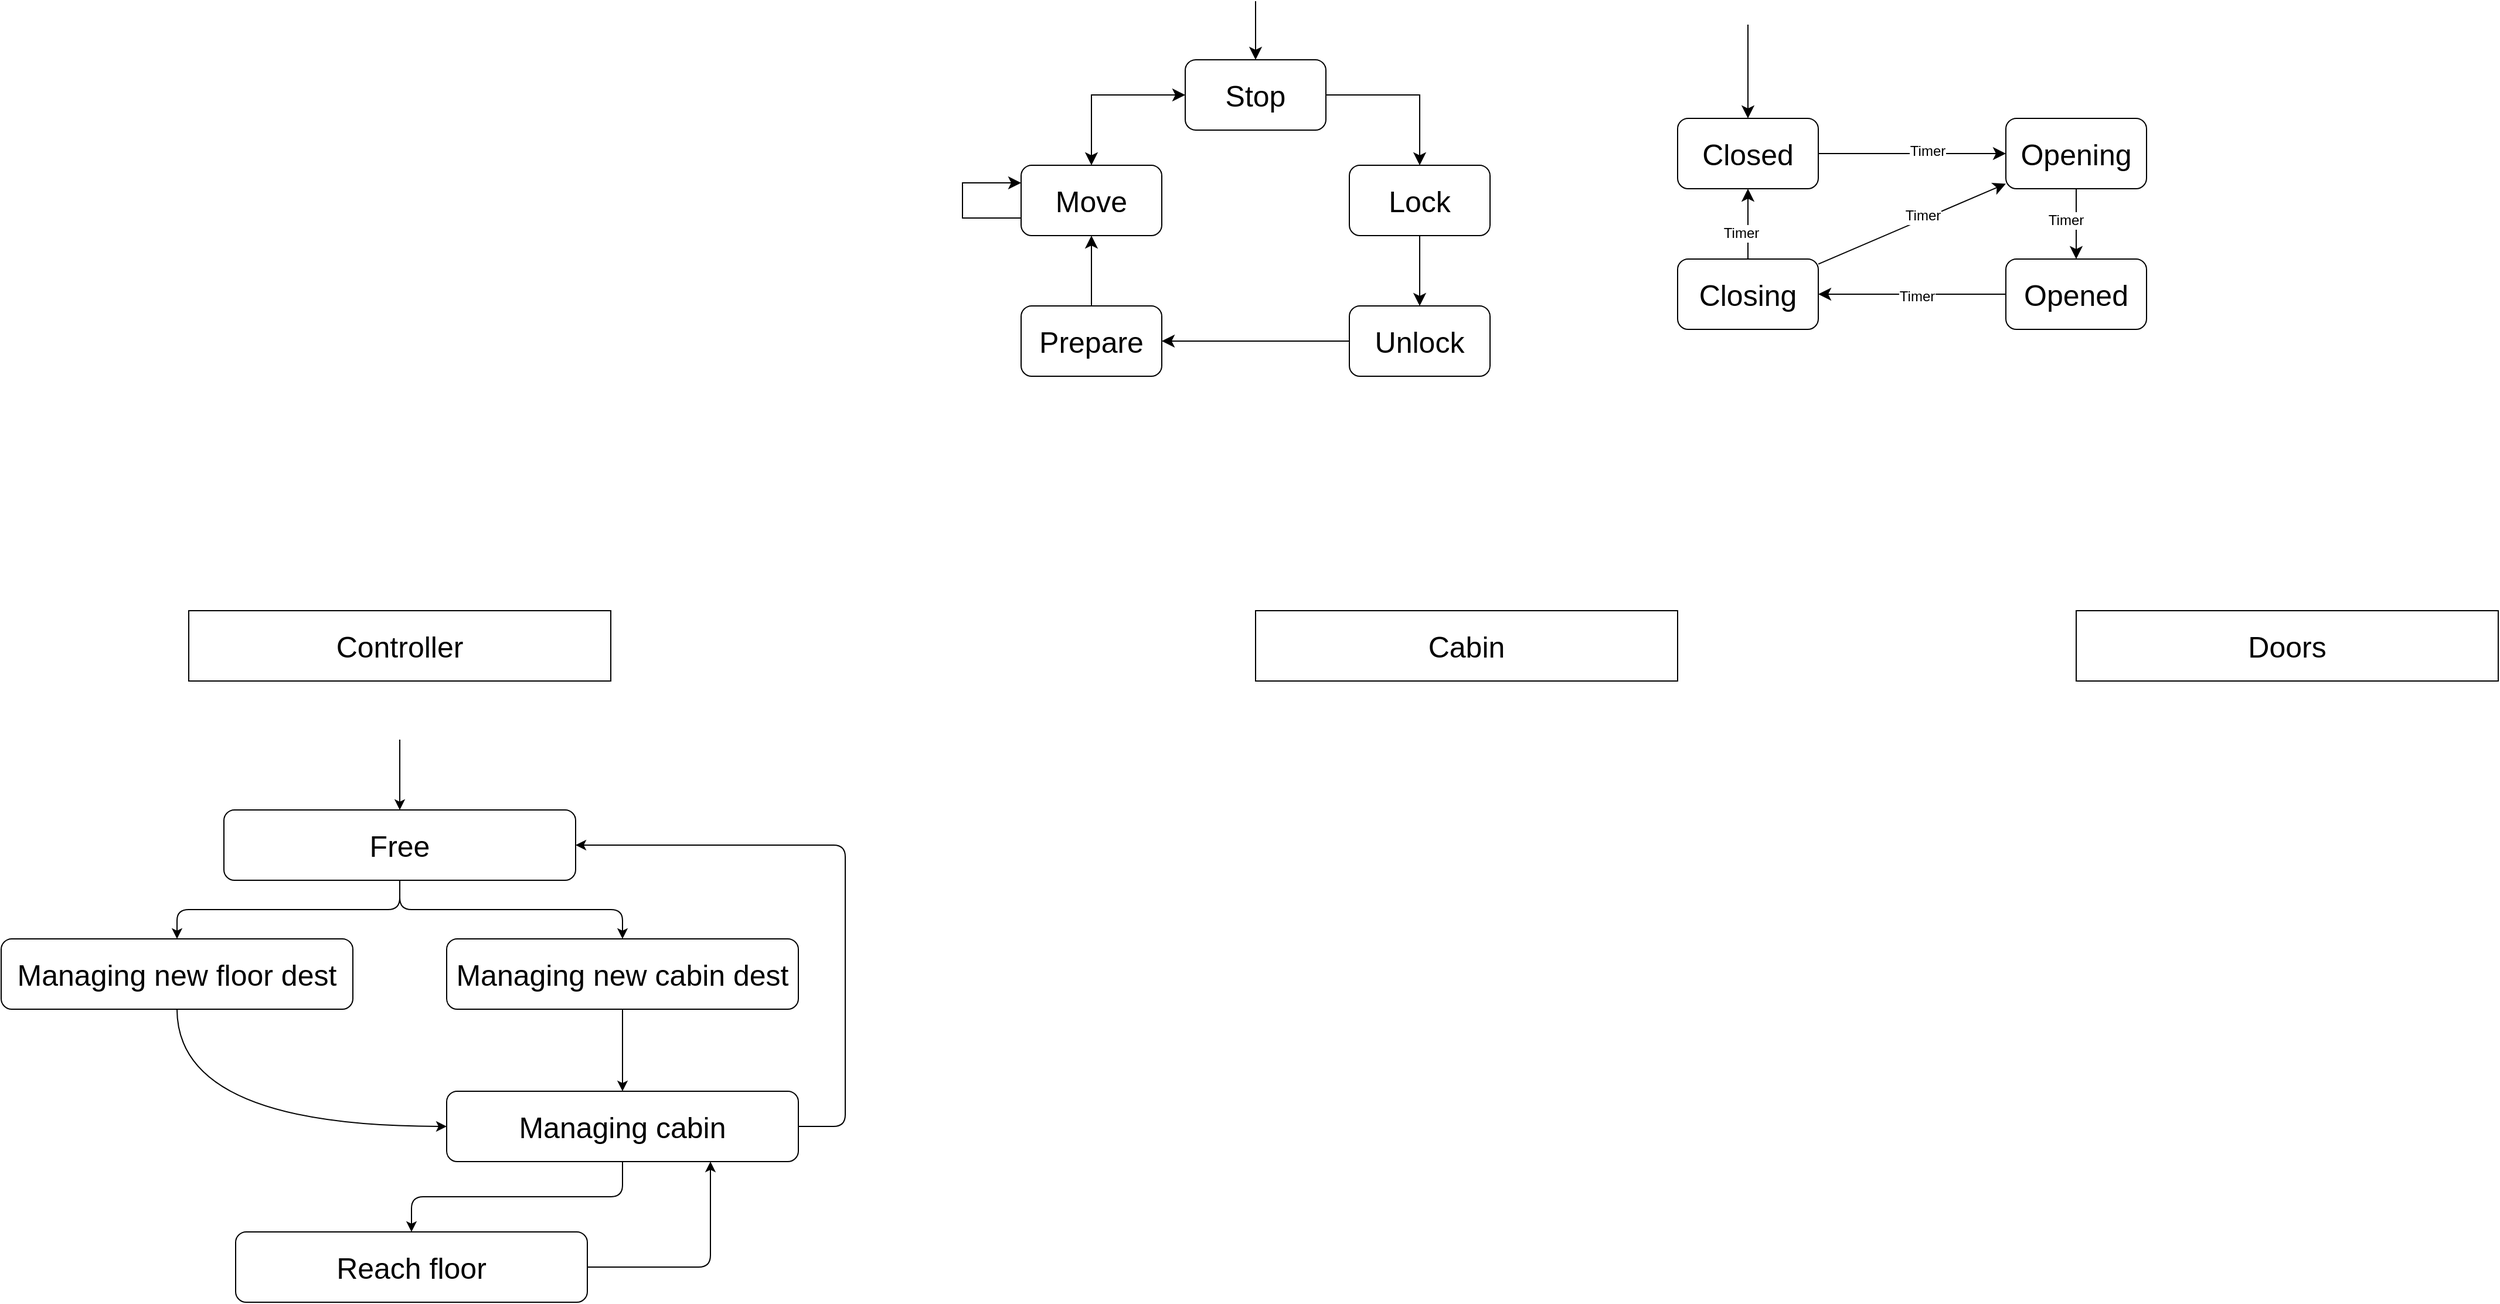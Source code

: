<mxfile version="24.5.1" type="device">
  <diagram name="Страница — 1" id="gug9YWVX5ZGK4OThJXDl">
    <mxGraphModel dx="1231" dy="727" grid="1" gridSize="10" guides="1" tooltips="1" connect="1" arrows="1" fold="1" page="1" pageScale="1" pageWidth="4000" pageHeight="2000" math="0" shadow="0">
      <root>
        <mxCell id="0" />
        <mxCell id="1" parent="0" />
        <mxCell id="VhRbGQZjsnHlF9N6oI5H-1" value="&lt;span style=&quot;font-size: 25px;&quot;&gt;Controller&lt;/span&gt;" style="rounded=0;whiteSpace=wrap;html=1;" parent="1" vertex="1">
          <mxGeometry x="660" y="980" width="360" height="60" as="geometry" />
        </mxCell>
        <mxCell id="VhRbGQZjsnHlF9N6oI5H-12" value="&lt;span style=&quot;font-size: 25px;&quot;&gt;Cabin&lt;/span&gt;" style="rounded=0;whiteSpace=wrap;html=1;" parent="1" vertex="1">
          <mxGeometry x="1570" y="980" width="360" height="60" as="geometry" />
        </mxCell>
        <mxCell id="VhRbGQZjsnHlF9N6oI5H-13" value="&lt;font style=&quot;font-size: 25px;&quot;&gt;Move&lt;/font&gt;" style="rounded=1;whiteSpace=wrap;html=1;" parent="1" vertex="1">
          <mxGeometry x="1370" y="600" width="120" height="60" as="geometry" />
        </mxCell>
        <mxCell id="VhRbGQZjsnHlF9N6oI5H-17" value="&lt;font style=&quot;font-size: 25px;&quot;&gt;Prepare&lt;/font&gt;" style="rounded=1;whiteSpace=wrap;html=1;" parent="1" vertex="1">
          <mxGeometry x="1370" y="720" width="120" height="60" as="geometry" />
        </mxCell>
        <mxCell id="VhRbGQZjsnHlF9N6oI5H-18" value="&lt;font style=&quot;font-size: 25px;&quot;&gt;Stop&lt;/font&gt;" style="rounded=1;whiteSpace=wrap;html=1;" parent="1" vertex="1">
          <mxGeometry x="1510" y="510" width="120" height="60" as="geometry" />
        </mxCell>
        <mxCell id="VhRbGQZjsnHlF9N6oI5H-19" value="&lt;font style=&quot;font-size: 25px;&quot;&gt;Lock&lt;/font&gt;" style="rounded=1;whiteSpace=wrap;html=1;" parent="1" vertex="1">
          <mxGeometry x="1650" y="600" width="120" height="60" as="geometry" />
        </mxCell>
        <mxCell id="VhRbGQZjsnHlF9N6oI5H-20" value="&lt;font style=&quot;font-size: 25px;&quot;&gt;Unlock&lt;/font&gt;" style="rounded=1;whiteSpace=wrap;html=1;" parent="1" vertex="1">
          <mxGeometry x="1650" y="720" width="120" height="60" as="geometry" />
        </mxCell>
        <mxCell id="VhRbGQZjsnHlF9N6oI5H-21" value="" style="endArrow=classic;html=1;rounded=0;fontSize=12;startSize=8;endSize=8;exitX=1;exitY=0.5;exitDx=0;exitDy=0;entryX=0.5;entryY=0;entryDx=0;entryDy=0;edgeStyle=orthogonalEdgeStyle;" parent="1" source="VhRbGQZjsnHlF9N6oI5H-18" target="VhRbGQZjsnHlF9N6oI5H-19" edge="1">
          <mxGeometry width="50" height="50" relative="1" as="geometry">
            <mxPoint x="1460" y="620" as="sourcePoint" />
            <mxPoint x="1510" y="570" as="targetPoint" />
          </mxGeometry>
        </mxCell>
        <mxCell id="VhRbGQZjsnHlF9N6oI5H-22" value="" style="endArrow=classic;html=1;rounded=0;fontSize=12;startSize=8;endSize=8;curved=1;" parent="1" source="VhRbGQZjsnHlF9N6oI5H-19" target="VhRbGQZjsnHlF9N6oI5H-20" edge="1">
          <mxGeometry width="50" height="50" relative="1" as="geometry">
            <mxPoint x="1460" y="620" as="sourcePoint" />
            <mxPoint x="1510" y="570" as="targetPoint" />
          </mxGeometry>
        </mxCell>
        <mxCell id="VhRbGQZjsnHlF9N6oI5H-23" value="" style="endArrow=classic;html=1;rounded=0;fontSize=12;startSize=8;endSize=8;curved=1;" parent="1" source="VhRbGQZjsnHlF9N6oI5H-20" target="VhRbGQZjsnHlF9N6oI5H-17" edge="1">
          <mxGeometry width="50" height="50" relative="1" as="geometry">
            <mxPoint x="1460" y="620" as="sourcePoint" />
            <mxPoint x="1510" y="570" as="targetPoint" />
          </mxGeometry>
        </mxCell>
        <mxCell id="VhRbGQZjsnHlF9N6oI5H-24" value="" style="endArrow=classic;html=1;rounded=0;fontSize=12;startSize=8;endSize=8;curved=1;" parent="1" source="VhRbGQZjsnHlF9N6oI5H-17" target="VhRbGQZjsnHlF9N6oI5H-13" edge="1">
          <mxGeometry width="50" height="50" relative="1" as="geometry">
            <mxPoint x="1460" y="620" as="sourcePoint" />
            <mxPoint x="1510" y="570" as="targetPoint" />
          </mxGeometry>
        </mxCell>
        <mxCell id="VhRbGQZjsnHlF9N6oI5H-25" value="" style="endArrow=classic;startArrow=classic;html=1;rounded=0;fontSize=12;startSize=8;endSize=8;edgeStyle=orthogonalEdgeStyle;" parent="1" source="VhRbGQZjsnHlF9N6oI5H-13" target="VhRbGQZjsnHlF9N6oI5H-18" edge="1">
          <mxGeometry width="50" height="50" relative="1" as="geometry">
            <mxPoint x="1400" y="570" as="sourcePoint" />
            <mxPoint x="1480" y="510" as="targetPoint" />
            <Array as="points">
              <mxPoint x="1430" y="540" />
            </Array>
          </mxGeometry>
        </mxCell>
        <mxCell id="VhRbGQZjsnHlF9N6oI5H-26" value="" style="endArrow=classic;html=1;rounded=0;fontSize=12;startSize=8;endSize=8;exitX=0;exitY=0.75;exitDx=0;exitDy=0;edgeStyle=orthogonalEdgeStyle;entryX=0;entryY=0.25;entryDx=0;entryDy=0;" parent="1" source="VhRbGQZjsnHlF9N6oI5H-13" target="VhRbGQZjsnHlF9N6oI5H-13" edge="1">
          <mxGeometry width="50" height="50" relative="1" as="geometry">
            <mxPoint x="1250" y="660" as="sourcePoint" />
            <mxPoint x="1280" y="610" as="targetPoint" />
            <Array as="points">
              <mxPoint x="1320" y="645" />
              <mxPoint x="1320" y="615" />
            </Array>
          </mxGeometry>
        </mxCell>
        <mxCell id="VhRbGQZjsnHlF9N6oI5H-29" value="" style="endArrow=classic;html=1;rounded=0;fontSize=12;startSize=8;endSize=8;curved=1;entryX=0.5;entryY=0;entryDx=0;entryDy=0;" parent="1" target="VhRbGQZjsnHlF9N6oI5H-18" edge="1">
          <mxGeometry width="50" height="50" relative="1" as="geometry">
            <mxPoint x="1570" y="460" as="sourcePoint" />
            <mxPoint x="1510" y="720" as="targetPoint" />
          </mxGeometry>
        </mxCell>
        <mxCell id="VhRbGQZjsnHlF9N6oI5H-30" value="&lt;font style=&quot;font-size: 25px;&quot;&gt;Closed&lt;/font&gt;" style="rounded=1;whiteSpace=wrap;html=1;" parent="1" vertex="1">
          <mxGeometry x="1930" y="560" width="120" height="60" as="geometry" />
        </mxCell>
        <mxCell id="VhRbGQZjsnHlF9N6oI5H-31" value="&lt;font style=&quot;font-size: 25px;&quot;&gt;Closing&lt;/font&gt;" style="rounded=1;whiteSpace=wrap;html=1;" parent="1" vertex="1">
          <mxGeometry x="1930" y="680" width="120" height="60" as="geometry" />
        </mxCell>
        <mxCell id="VhRbGQZjsnHlF9N6oI5H-32" value="&lt;font style=&quot;font-size: 25px;&quot;&gt;Opening&lt;/font&gt;" style="rounded=1;whiteSpace=wrap;html=1;" parent="1" vertex="1">
          <mxGeometry x="2210" y="560" width="120" height="60" as="geometry" />
        </mxCell>
        <mxCell id="VhRbGQZjsnHlF9N6oI5H-33" value="&lt;span style=&quot;font-size: 25px;&quot;&gt;Opened&lt;/span&gt;" style="rounded=1;whiteSpace=wrap;html=1;" parent="1" vertex="1">
          <mxGeometry x="2210" y="680" width="120" height="60" as="geometry" />
        </mxCell>
        <mxCell id="VhRbGQZjsnHlF9N6oI5H-34" value="" style="endArrow=classic;html=1;rounded=0;fontSize=12;startSize=8;endSize=8;curved=1;" parent="1" source="VhRbGQZjsnHlF9N6oI5H-32" target="VhRbGQZjsnHlF9N6oI5H-33" edge="1">
          <mxGeometry width="50" height="50" relative="1" as="geometry">
            <mxPoint x="2020" y="580" as="sourcePoint" />
            <mxPoint x="2070" y="530" as="targetPoint" />
          </mxGeometry>
        </mxCell>
        <mxCell id="VhRbGQZjsnHlF9N6oI5H-35" value="" style="endArrow=classic;html=1;rounded=0;fontSize=12;startSize=8;endSize=8;curved=1;" parent="1" source="VhRbGQZjsnHlF9N6oI5H-33" target="VhRbGQZjsnHlF9N6oI5H-31" edge="1">
          <mxGeometry width="50" height="50" relative="1" as="geometry">
            <mxPoint x="2020" y="580" as="sourcePoint" />
            <mxPoint x="2070" y="530" as="targetPoint" />
          </mxGeometry>
        </mxCell>
        <mxCell id="VhRbGQZjsnHlF9N6oI5H-36" value="" style="endArrow=classic;html=1;rounded=0;fontSize=12;startSize=8;endSize=8;curved=1;" parent="1" source="VhRbGQZjsnHlF9N6oI5H-31" target="VhRbGQZjsnHlF9N6oI5H-30" edge="1">
          <mxGeometry width="50" height="50" relative="1" as="geometry">
            <mxPoint x="2020" y="580" as="sourcePoint" />
            <mxPoint x="2070" y="530" as="targetPoint" />
          </mxGeometry>
        </mxCell>
        <mxCell id="VhRbGQZjsnHlF9N6oI5H-38" value="&lt;span style=&quot;font-size: 25px;&quot;&gt;Doors&lt;/span&gt;" style="rounded=0;whiteSpace=wrap;html=1;" parent="1" vertex="1">
          <mxGeometry x="2270" y="980" width="360" height="60" as="geometry" />
        </mxCell>
        <mxCell id="VhRbGQZjsnHlF9N6oI5H-39" value="" style="endArrow=classic;html=1;rounded=0;fontSize=12;startSize=8;endSize=8;curved=0;" parent="1" source="VhRbGQZjsnHlF9N6oI5H-30" target="VhRbGQZjsnHlF9N6oI5H-32" edge="1">
          <mxGeometry width="50" height="50" relative="1" as="geometry">
            <mxPoint x="1960" y="670" as="sourcePoint" />
            <mxPoint x="2010" y="620" as="targetPoint" />
          </mxGeometry>
        </mxCell>
        <mxCell id="VhRbGQZjsnHlF9N6oI5H-42" value="Timer" style="edgeLabel;html=1;align=center;verticalAlign=middle;resizable=0;points=[];fontSize=12;" parent="VhRbGQZjsnHlF9N6oI5H-39" vertex="1" connectable="0">
          <mxGeometry x="0.148" y="2" relative="1" as="geometry">
            <mxPoint x="1" as="offset" />
          </mxGeometry>
        </mxCell>
        <mxCell id="VhRbGQZjsnHlF9N6oI5H-40" value="" style="endArrow=classic;html=1;rounded=0;fontSize=12;startSize=8;endSize=8;curved=1;" parent="1" source="VhRbGQZjsnHlF9N6oI5H-31" target="VhRbGQZjsnHlF9N6oI5H-32" edge="1">
          <mxGeometry width="50" height="50" relative="1" as="geometry">
            <mxPoint x="1960" y="670" as="sourcePoint" />
            <mxPoint x="2010" y="620" as="targetPoint" />
          </mxGeometry>
        </mxCell>
        <mxCell id="VhRbGQZjsnHlF9N6oI5H-43" value="Timer" style="edgeLabel;html=1;align=center;verticalAlign=middle;resizable=0;points=[];fontSize=12;" parent="1" vertex="1" connectable="0">
          <mxGeometry x="2152.25" y="598" as="geometry">
            <mxPoint x="108" y="49" as="offset" />
          </mxGeometry>
        </mxCell>
        <mxCell id="VhRbGQZjsnHlF9N6oI5H-44" value="Timer" style="edgeLabel;html=1;align=center;verticalAlign=middle;resizable=0;points=[];fontSize=12;" parent="1" vertex="1" connectable="0">
          <mxGeometry x="2140" y="630" as="geometry">
            <mxPoint x="-1" y="13" as="offset" />
          </mxGeometry>
        </mxCell>
        <mxCell id="VhRbGQZjsnHlF9N6oI5H-45" value="Timer" style="edgeLabel;html=1;align=center;verticalAlign=middle;resizable=0;points=[];fontSize=12;" parent="1" vertex="1" connectable="0">
          <mxGeometry x="2172.25" y="618" as="geometry">
            <mxPoint x="-189" y="40" as="offset" />
          </mxGeometry>
        </mxCell>
        <mxCell id="VhRbGQZjsnHlF9N6oI5H-46" value="Timer" style="edgeLabel;html=1;align=center;verticalAlign=middle;resizable=0;points=[];fontSize=12;" parent="1" vertex="1" connectable="0">
          <mxGeometry x="2182.25" y="628" as="geometry">
            <mxPoint x="-49" y="84" as="offset" />
          </mxGeometry>
        </mxCell>
        <mxCell id="VhRbGQZjsnHlF9N6oI5H-47" value="" style="endArrow=classic;html=1;rounded=0;fontSize=12;startSize=8;endSize=8;curved=1;" parent="1" target="VhRbGQZjsnHlF9N6oI5H-30" edge="1">
          <mxGeometry width="50" height="50" relative="1" as="geometry">
            <mxPoint x="1990" y="480" as="sourcePoint" />
            <mxPoint x="1980" y="510" as="targetPoint" />
          </mxGeometry>
        </mxCell>
        <mxCell id="P0fVhFBQtpl-JfbyB7Eg-1" value="&lt;font style=&quot;font-size: 25px;&quot;&gt;Managing cabin&lt;/font&gt;" style="rounded=1;whiteSpace=wrap;html=1;" vertex="1" parent="1">
          <mxGeometry x="880" y="1390" width="300" height="60" as="geometry" />
        </mxCell>
        <mxCell id="P0fVhFBQtpl-JfbyB7Eg-2" value="&lt;font style=&quot;font-size: 25px;&quot;&gt;Reach floor&lt;/font&gt;" style="rounded=1;whiteSpace=wrap;html=1;" vertex="1" parent="1">
          <mxGeometry x="700" y="1510" width="300" height="60" as="geometry" />
        </mxCell>
        <mxCell id="P0fVhFBQtpl-JfbyB7Eg-4" value="&lt;font style=&quot;font-size: 25px;&quot;&gt;Free&lt;/font&gt;" style="rounded=1;whiteSpace=wrap;html=1;" vertex="1" parent="1">
          <mxGeometry x="690" y="1150" width="300" height="60" as="geometry" />
        </mxCell>
        <mxCell id="P0fVhFBQtpl-JfbyB7Eg-5" value="&lt;font style=&quot;font-size: 25px;&quot;&gt;Managing new floor dest&lt;/font&gt;" style="rounded=1;whiteSpace=wrap;html=1;" vertex="1" parent="1">
          <mxGeometry x="500" y="1260" width="300" height="60" as="geometry" />
        </mxCell>
        <mxCell id="P0fVhFBQtpl-JfbyB7Eg-7" value="&lt;font style=&quot;font-size: 25px;&quot;&gt;Managing new cabin dest&lt;/font&gt;" style="rounded=1;whiteSpace=wrap;html=1;" vertex="1" parent="1">
          <mxGeometry x="880" y="1260" width="300" height="60" as="geometry" />
        </mxCell>
        <mxCell id="P0fVhFBQtpl-JfbyB7Eg-8" value="" style="endArrow=classic;html=1;rounded=0;entryX=0.5;entryY=0;entryDx=0;entryDy=0;" edge="1" parent="1" target="P0fVhFBQtpl-JfbyB7Eg-4">
          <mxGeometry width="50" height="50" relative="1" as="geometry">
            <mxPoint x="840" y="1090" as="sourcePoint" />
            <mxPoint x="970" y="1050" as="targetPoint" />
          </mxGeometry>
        </mxCell>
        <mxCell id="P0fVhFBQtpl-JfbyB7Eg-9" value="" style="endArrow=classic;html=1;rounded=1;entryX=0.5;entryY=0;entryDx=0;entryDy=0;exitX=0.5;exitY=1;exitDx=0;exitDy=0;edgeStyle=orthogonalEdgeStyle;curved=0;" edge="1" parent="1" source="P0fVhFBQtpl-JfbyB7Eg-4" target="P0fVhFBQtpl-JfbyB7Eg-5">
          <mxGeometry width="50" height="50" relative="1" as="geometry">
            <mxPoint x="920" y="1360" as="sourcePoint" />
            <mxPoint x="970" y="1310" as="targetPoint" />
          </mxGeometry>
        </mxCell>
        <mxCell id="P0fVhFBQtpl-JfbyB7Eg-10" value="" style="endArrow=classic;html=1;rounded=1;exitX=0.5;exitY=1;exitDx=0;exitDy=0;entryX=0.5;entryY=0;entryDx=0;entryDy=0;edgeStyle=orthogonalEdgeStyle;curved=0;" edge="1" parent="1" source="P0fVhFBQtpl-JfbyB7Eg-4" target="P0fVhFBQtpl-JfbyB7Eg-7">
          <mxGeometry width="50" height="50" relative="1" as="geometry">
            <mxPoint x="920" y="1360" as="sourcePoint" />
            <mxPoint x="1070" y="1190" as="targetPoint" />
          </mxGeometry>
        </mxCell>
        <mxCell id="P0fVhFBQtpl-JfbyB7Eg-11" value="" style="endArrow=classic;html=1;rounded=1;exitX=0.5;exitY=1;exitDx=0;exitDy=0;entryX=0;entryY=0.5;entryDx=0;entryDy=0;edgeStyle=orthogonalEdgeStyle;curved=1;" edge="1" parent="1" source="P0fVhFBQtpl-JfbyB7Eg-5" target="P0fVhFBQtpl-JfbyB7Eg-1">
          <mxGeometry width="50" height="50" relative="1" as="geometry">
            <mxPoint x="920" y="1380" as="sourcePoint" />
            <mxPoint x="650" y="1390" as="targetPoint" />
          </mxGeometry>
        </mxCell>
        <mxCell id="P0fVhFBQtpl-JfbyB7Eg-14" value="" style="endArrow=classic;html=1;rounded=1;entryX=0.5;entryY=0;entryDx=0;entryDy=0;exitX=0.5;exitY=1;exitDx=0;exitDy=0;edgeStyle=orthogonalEdgeStyle;curved=1;" edge="1" parent="1" source="P0fVhFBQtpl-JfbyB7Eg-7" target="P0fVhFBQtpl-JfbyB7Eg-1">
          <mxGeometry width="50" height="50" relative="1" as="geometry">
            <mxPoint x="920" y="1380" as="sourcePoint" />
            <mxPoint x="970" y="1330" as="targetPoint" />
          </mxGeometry>
        </mxCell>
        <mxCell id="P0fVhFBQtpl-JfbyB7Eg-15" value="" style="endArrow=classic;html=1;rounded=1;entryX=0.5;entryY=0;entryDx=0;entryDy=0;exitX=0.5;exitY=1;exitDx=0;exitDy=0;edgeStyle=orthogonalEdgeStyle;" edge="1" parent="1" source="P0fVhFBQtpl-JfbyB7Eg-1" target="P0fVhFBQtpl-JfbyB7Eg-2">
          <mxGeometry width="50" height="50" relative="1" as="geometry">
            <mxPoint x="570" y="1540" as="sourcePoint" />
            <mxPoint x="620" y="1490" as="targetPoint" />
          </mxGeometry>
        </mxCell>
        <mxCell id="P0fVhFBQtpl-JfbyB7Eg-17" value="" style="endArrow=classic;html=1;rounded=1;exitX=1;exitY=0.5;exitDx=0;exitDy=0;entryX=1;entryY=0.5;entryDx=0;entryDy=0;edgeStyle=orthogonalEdgeStyle;curved=0;" edge="1" parent="1" source="P0fVhFBQtpl-JfbyB7Eg-1" target="P0fVhFBQtpl-JfbyB7Eg-4">
          <mxGeometry width="50" height="50" relative="1" as="geometry">
            <mxPoint x="1250" y="1450" as="sourcePoint" />
            <mxPoint x="1300" y="1400" as="targetPoint" />
            <Array as="points">
              <mxPoint x="1220" y="1420" />
              <mxPoint x="1220" y="1180" />
            </Array>
          </mxGeometry>
        </mxCell>
        <mxCell id="P0fVhFBQtpl-JfbyB7Eg-18" value="" style="endArrow=classic;html=1;rounded=1;entryX=0.75;entryY=1;entryDx=0;entryDy=0;exitX=1;exitY=0.5;exitDx=0;exitDy=0;edgeStyle=orthogonalEdgeStyle;" edge="1" parent="1" source="P0fVhFBQtpl-JfbyB7Eg-2" target="P0fVhFBQtpl-JfbyB7Eg-1">
          <mxGeometry width="50" height="50" relative="1" as="geometry">
            <mxPoint x="770" y="1670" as="sourcePoint" />
            <mxPoint x="580" y="1590" as="targetPoint" />
          </mxGeometry>
        </mxCell>
      </root>
    </mxGraphModel>
  </diagram>
</mxfile>
